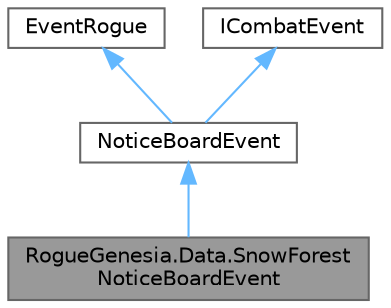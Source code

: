 digraph "RogueGenesia.Data.SnowForestNoticeBoardEvent"
{
 // LATEX_PDF_SIZE
  bgcolor="transparent";
  edge [fontname=Helvetica,fontsize=10,labelfontname=Helvetica,labelfontsize=10];
  node [fontname=Helvetica,fontsize=10,shape=box,height=0.2,width=0.4];
  Node1 [label="RogueGenesia.Data.SnowForest\lNoticeBoardEvent",height=0.2,width=0.4,color="gray40", fillcolor="grey60", style="filled", fontcolor="black",tooltip=" "];
  Node2 -> Node1 [dir="back",color="steelblue1",style="solid"];
  Node2 [label="NoticeBoardEvent",height=0.2,width=0.4,color="gray40", fillcolor="white", style="filled",URL="$class_rogue_genesia_1_1_data_1_1_notice_board_event.html",tooltip=" "];
  Node3 -> Node2 [dir="back",color="steelblue1",style="solid"];
  Node3 [label="EventRogue",height=0.2,width=0.4,color="gray40", fillcolor="white", style="filled",URL="$class_rogue_genesia_1_1_data_1_1_event_rogue.html",tooltip=" "];
  Node4 -> Node2 [dir="back",color="steelblue1",style="solid"];
  Node4 [label="ICombatEvent",height=0.2,width=0.4,color="gray40", fillcolor="white", style="filled",URL="$interface_rogue_genesia_1_1_data_1_1_i_combat_event.html",tooltip=" "];
}
